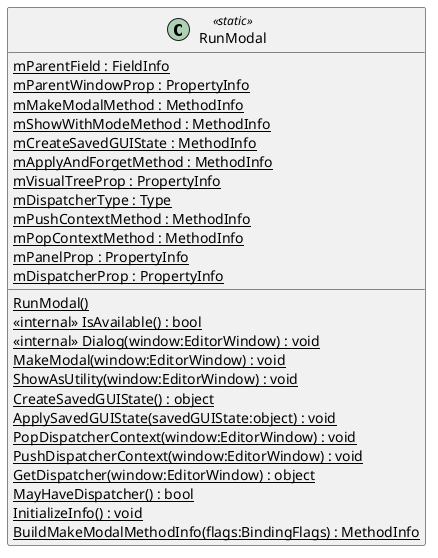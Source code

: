 @startuml
class RunModal <<static>> {
    {static} RunModal()
    <<internal>> {static} IsAvailable() : bool
    <<internal>> {static} Dialog(window:EditorWindow) : void
    {static} MakeModal(window:EditorWindow) : void
    {static} ShowAsUtility(window:EditorWindow) : void
    {static} CreateSavedGUIState() : object
    {static} ApplySavedGUIState(savedGUIState:object) : void
    {static} PopDispatcherContext(window:EditorWindow) : void
    {static} PushDispatcherContext(window:EditorWindow) : void
    {static} GetDispatcher(window:EditorWindow) : object
    {static} MayHaveDispatcher() : bool
    {static} InitializeInfo() : void
    {static} BuildMakeModalMethodInfo(flags:BindingFlags) : MethodInfo
    {static} mParentField : FieldInfo
    {static} mParentWindowProp : PropertyInfo
    {static} mMakeModalMethod : MethodInfo
    {static} mShowWithModeMethod : MethodInfo
    {static} mCreateSavedGUIState : MethodInfo
    {static} mApplyAndForgetMethod : MethodInfo
    {static} mVisualTreeProp : PropertyInfo
    {static} mDispatcherType : Type
    {static} mPushContextMethod : MethodInfo
    {static} mPopContextMethod : MethodInfo
    {static} mPanelProp : PropertyInfo
    {static} mDispatcherProp : PropertyInfo
}
@enduml
